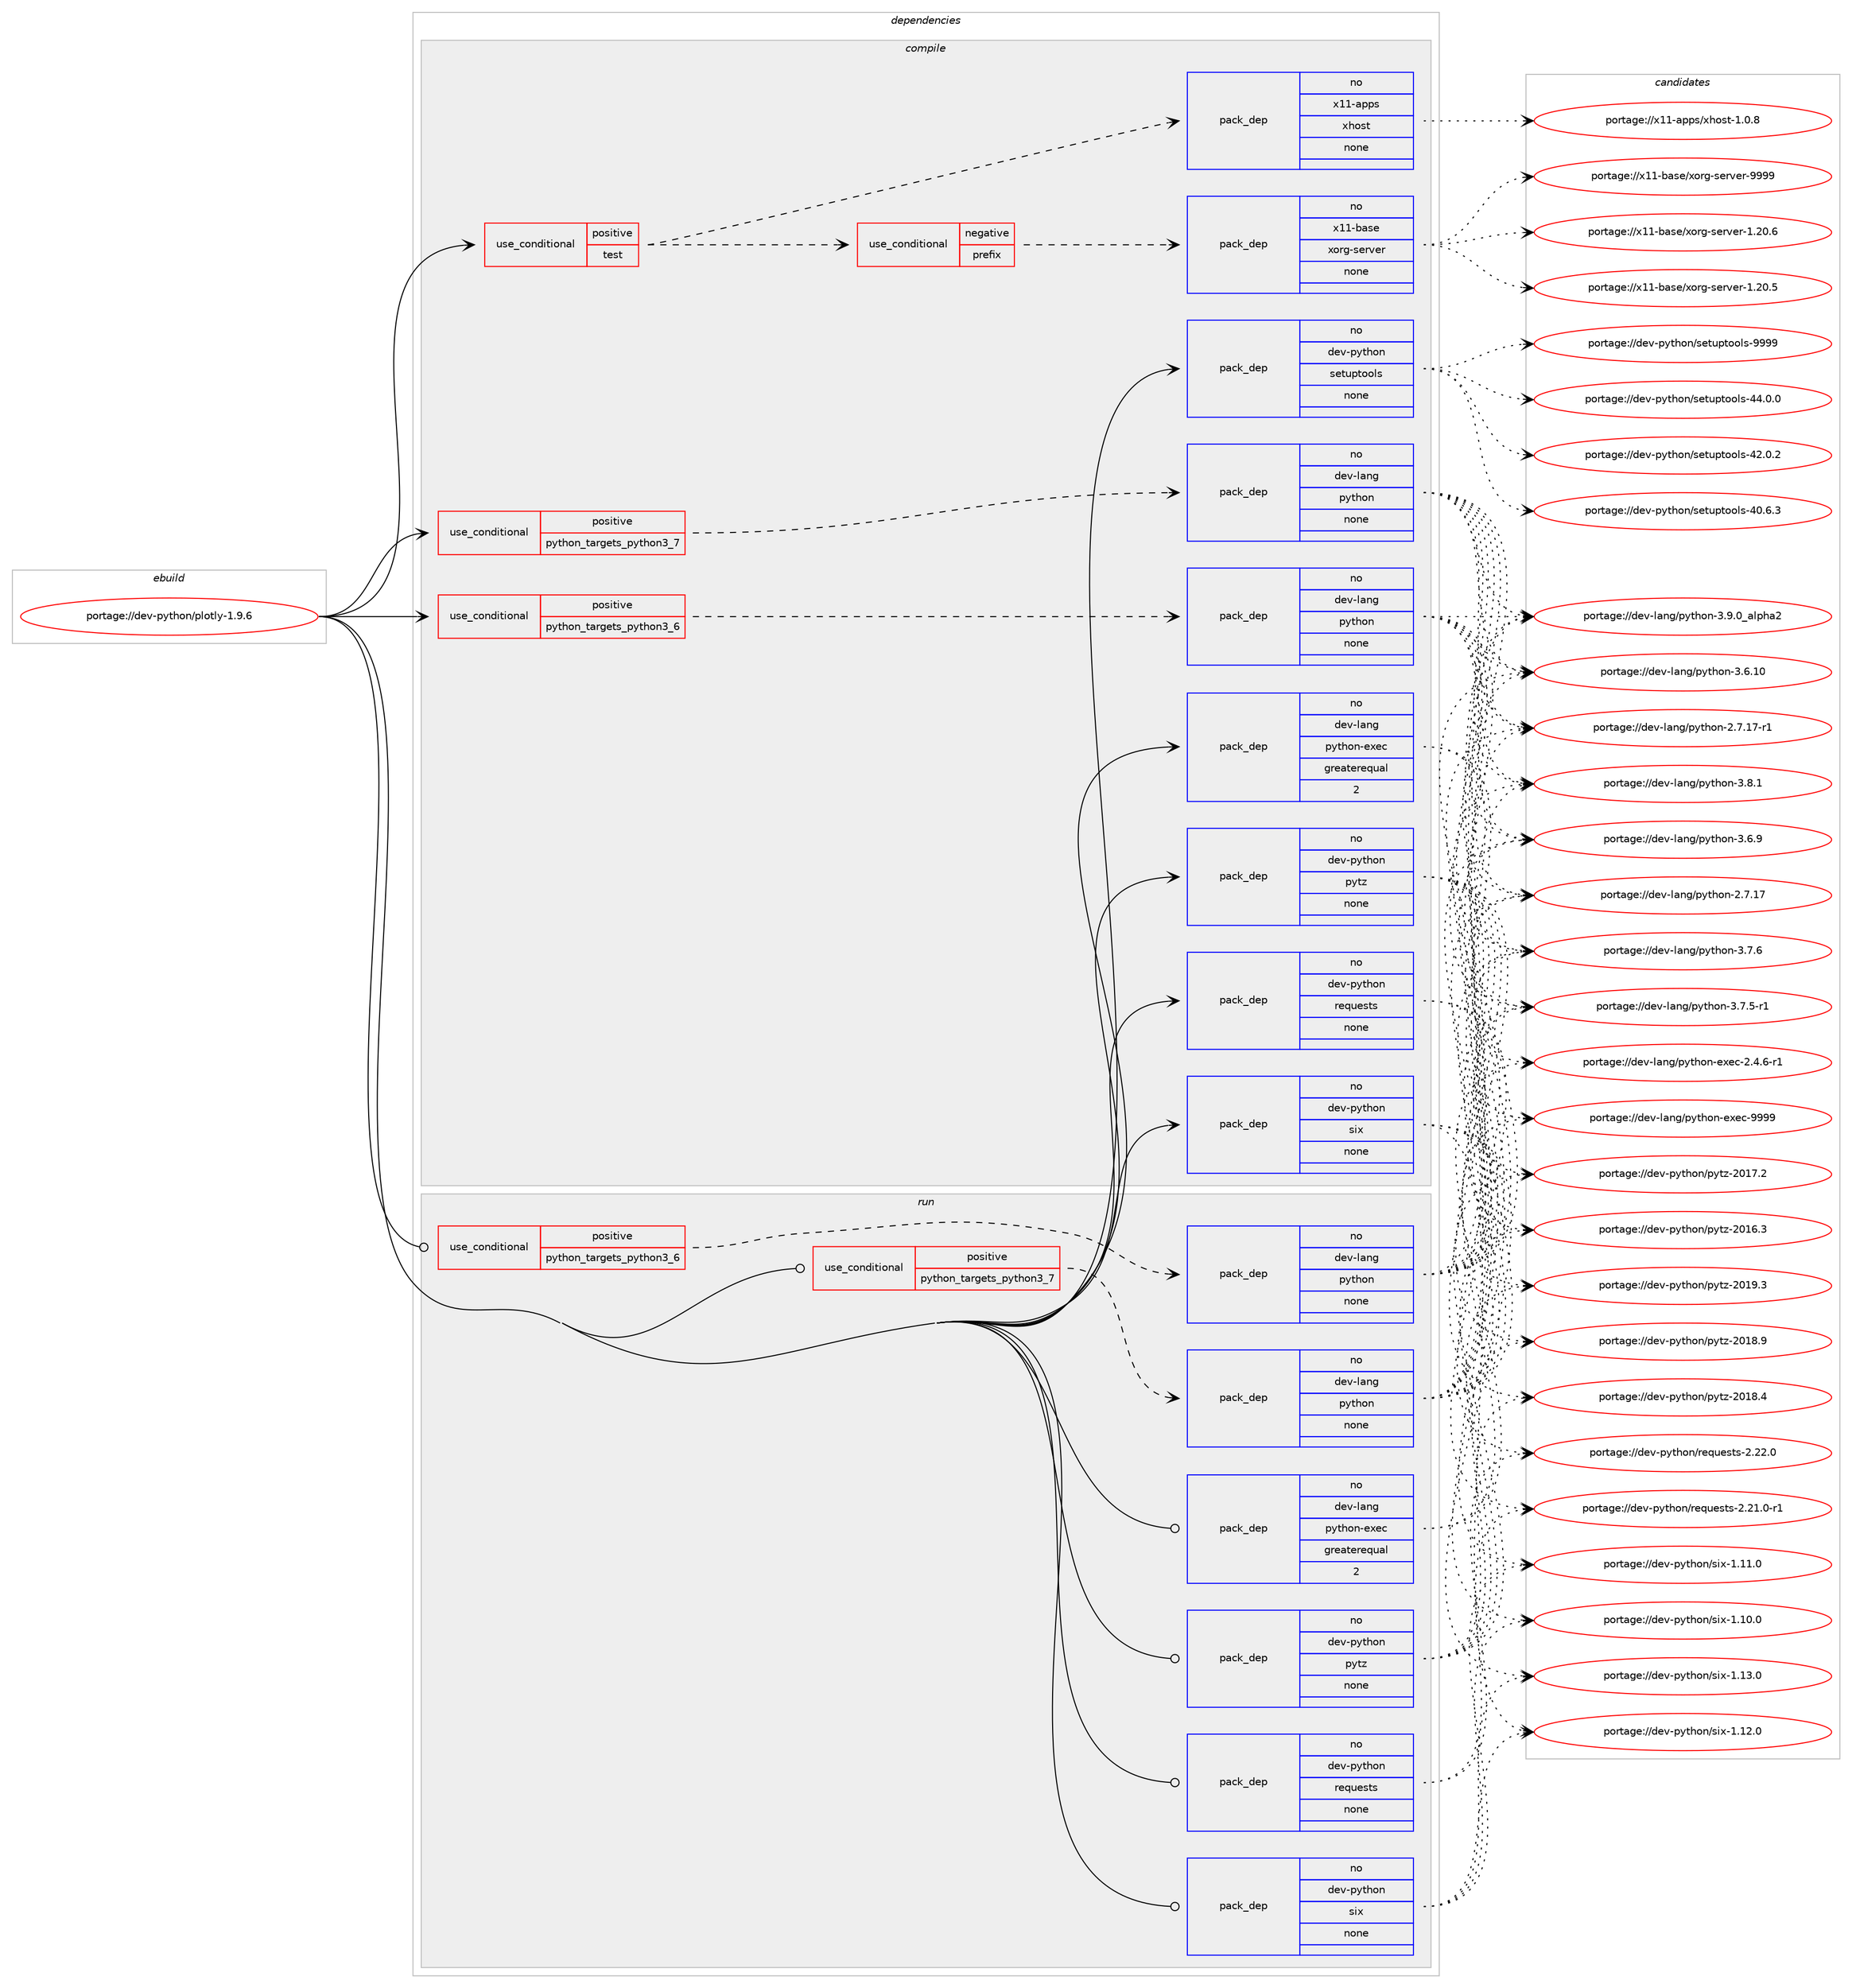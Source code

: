 digraph prolog {

# *************
# Graph options
# *************

newrank=true;
concentrate=true;
compound=true;
graph [rankdir=LR,fontname=Helvetica,fontsize=10,ranksep=1.5];#, ranksep=2.5, nodesep=0.2];
edge  [arrowhead=vee];
node  [fontname=Helvetica,fontsize=10];

# **********
# The ebuild
# **********

subgraph cluster_leftcol {
color=gray;
rank=same;
label=<<i>ebuild</i>>;
id [label="portage://dev-python/plotly-1.9.6", color=red, width=4, href="../dev-python/plotly-1.9.6.svg"];
}

# ****************
# The dependencies
# ****************

subgraph cluster_midcol {
color=gray;
label=<<i>dependencies</i>>;
subgraph cluster_compile {
fillcolor="#eeeeee";
style=filled;
label=<<i>compile</i>>;
subgraph cond110687 {
dependency441855 [label=<<TABLE BORDER="0" CELLBORDER="1" CELLSPACING="0" CELLPADDING="4"><TR><TD ROWSPAN="3" CELLPADDING="10">use_conditional</TD></TR><TR><TD>positive</TD></TR><TR><TD>python_targets_python3_6</TD></TR></TABLE>>, shape=none, color=red];
subgraph pack326226 {
dependency441856 [label=<<TABLE BORDER="0" CELLBORDER="1" CELLSPACING="0" CELLPADDING="4" WIDTH="220"><TR><TD ROWSPAN="6" CELLPADDING="30">pack_dep</TD></TR><TR><TD WIDTH="110">no</TD></TR><TR><TD>dev-lang</TD></TR><TR><TD>python</TD></TR><TR><TD>none</TD></TR><TR><TD></TD></TR></TABLE>>, shape=none, color=blue];
}
dependency441855:e -> dependency441856:w [weight=20,style="dashed",arrowhead="vee"];
}
id:e -> dependency441855:w [weight=20,style="solid",arrowhead="vee"];
subgraph cond110688 {
dependency441857 [label=<<TABLE BORDER="0" CELLBORDER="1" CELLSPACING="0" CELLPADDING="4"><TR><TD ROWSPAN="3" CELLPADDING="10">use_conditional</TD></TR><TR><TD>positive</TD></TR><TR><TD>python_targets_python3_7</TD></TR></TABLE>>, shape=none, color=red];
subgraph pack326227 {
dependency441858 [label=<<TABLE BORDER="0" CELLBORDER="1" CELLSPACING="0" CELLPADDING="4" WIDTH="220"><TR><TD ROWSPAN="6" CELLPADDING="30">pack_dep</TD></TR><TR><TD WIDTH="110">no</TD></TR><TR><TD>dev-lang</TD></TR><TR><TD>python</TD></TR><TR><TD>none</TD></TR><TR><TD></TD></TR></TABLE>>, shape=none, color=blue];
}
dependency441857:e -> dependency441858:w [weight=20,style="dashed",arrowhead="vee"];
}
id:e -> dependency441857:w [weight=20,style="solid",arrowhead="vee"];
subgraph cond110689 {
dependency441859 [label=<<TABLE BORDER="0" CELLBORDER="1" CELLSPACING="0" CELLPADDING="4"><TR><TD ROWSPAN="3" CELLPADDING="10">use_conditional</TD></TR><TR><TD>positive</TD></TR><TR><TD>test</TD></TR></TABLE>>, shape=none, color=red];
subgraph cond110690 {
dependency441860 [label=<<TABLE BORDER="0" CELLBORDER="1" CELLSPACING="0" CELLPADDING="4"><TR><TD ROWSPAN="3" CELLPADDING="10">use_conditional</TD></TR><TR><TD>negative</TD></TR><TR><TD>prefix</TD></TR></TABLE>>, shape=none, color=red];
subgraph pack326228 {
dependency441861 [label=<<TABLE BORDER="0" CELLBORDER="1" CELLSPACING="0" CELLPADDING="4" WIDTH="220"><TR><TD ROWSPAN="6" CELLPADDING="30">pack_dep</TD></TR><TR><TD WIDTH="110">no</TD></TR><TR><TD>x11-base</TD></TR><TR><TD>xorg-server</TD></TR><TR><TD>none</TD></TR><TR><TD></TD></TR></TABLE>>, shape=none, color=blue];
}
dependency441860:e -> dependency441861:w [weight=20,style="dashed",arrowhead="vee"];
}
dependency441859:e -> dependency441860:w [weight=20,style="dashed",arrowhead="vee"];
subgraph pack326229 {
dependency441862 [label=<<TABLE BORDER="0" CELLBORDER="1" CELLSPACING="0" CELLPADDING="4" WIDTH="220"><TR><TD ROWSPAN="6" CELLPADDING="30">pack_dep</TD></TR><TR><TD WIDTH="110">no</TD></TR><TR><TD>x11-apps</TD></TR><TR><TD>xhost</TD></TR><TR><TD>none</TD></TR><TR><TD></TD></TR></TABLE>>, shape=none, color=blue];
}
dependency441859:e -> dependency441862:w [weight=20,style="dashed",arrowhead="vee"];
}
id:e -> dependency441859:w [weight=20,style="solid",arrowhead="vee"];
subgraph pack326230 {
dependency441863 [label=<<TABLE BORDER="0" CELLBORDER="1" CELLSPACING="0" CELLPADDING="4" WIDTH="220"><TR><TD ROWSPAN="6" CELLPADDING="30">pack_dep</TD></TR><TR><TD WIDTH="110">no</TD></TR><TR><TD>dev-lang</TD></TR><TR><TD>python-exec</TD></TR><TR><TD>greaterequal</TD></TR><TR><TD>2</TD></TR></TABLE>>, shape=none, color=blue];
}
id:e -> dependency441863:w [weight=20,style="solid",arrowhead="vee"];
subgraph pack326231 {
dependency441864 [label=<<TABLE BORDER="0" CELLBORDER="1" CELLSPACING="0" CELLPADDING="4" WIDTH="220"><TR><TD ROWSPAN="6" CELLPADDING="30">pack_dep</TD></TR><TR><TD WIDTH="110">no</TD></TR><TR><TD>dev-python</TD></TR><TR><TD>pytz</TD></TR><TR><TD>none</TD></TR><TR><TD></TD></TR></TABLE>>, shape=none, color=blue];
}
id:e -> dependency441864:w [weight=20,style="solid",arrowhead="vee"];
subgraph pack326232 {
dependency441865 [label=<<TABLE BORDER="0" CELLBORDER="1" CELLSPACING="0" CELLPADDING="4" WIDTH="220"><TR><TD ROWSPAN="6" CELLPADDING="30">pack_dep</TD></TR><TR><TD WIDTH="110">no</TD></TR><TR><TD>dev-python</TD></TR><TR><TD>requests</TD></TR><TR><TD>none</TD></TR><TR><TD></TD></TR></TABLE>>, shape=none, color=blue];
}
id:e -> dependency441865:w [weight=20,style="solid",arrowhead="vee"];
subgraph pack326233 {
dependency441866 [label=<<TABLE BORDER="0" CELLBORDER="1" CELLSPACING="0" CELLPADDING="4" WIDTH="220"><TR><TD ROWSPAN="6" CELLPADDING="30">pack_dep</TD></TR><TR><TD WIDTH="110">no</TD></TR><TR><TD>dev-python</TD></TR><TR><TD>setuptools</TD></TR><TR><TD>none</TD></TR><TR><TD></TD></TR></TABLE>>, shape=none, color=blue];
}
id:e -> dependency441866:w [weight=20,style="solid",arrowhead="vee"];
subgraph pack326234 {
dependency441867 [label=<<TABLE BORDER="0" CELLBORDER="1" CELLSPACING="0" CELLPADDING="4" WIDTH="220"><TR><TD ROWSPAN="6" CELLPADDING="30">pack_dep</TD></TR><TR><TD WIDTH="110">no</TD></TR><TR><TD>dev-python</TD></TR><TR><TD>six</TD></TR><TR><TD>none</TD></TR><TR><TD></TD></TR></TABLE>>, shape=none, color=blue];
}
id:e -> dependency441867:w [weight=20,style="solid",arrowhead="vee"];
}
subgraph cluster_compileandrun {
fillcolor="#eeeeee";
style=filled;
label=<<i>compile and run</i>>;
}
subgraph cluster_run {
fillcolor="#eeeeee";
style=filled;
label=<<i>run</i>>;
subgraph cond110691 {
dependency441868 [label=<<TABLE BORDER="0" CELLBORDER="1" CELLSPACING="0" CELLPADDING="4"><TR><TD ROWSPAN="3" CELLPADDING="10">use_conditional</TD></TR><TR><TD>positive</TD></TR><TR><TD>python_targets_python3_6</TD></TR></TABLE>>, shape=none, color=red];
subgraph pack326235 {
dependency441869 [label=<<TABLE BORDER="0" CELLBORDER="1" CELLSPACING="0" CELLPADDING="4" WIDTH="220"><TR><TD ROWSPAN="6" CELLPADDING="30">pack_dep</TD></TR><TR><TD WIDTH="110">no</TD></TR><TR><TD>dev-lang</TD></TR><TR><TD>python</TD></TR><TR><TD>none</TD></TR><TR><TD></TD></TR></TABLE>>, shape=none, color=blue];
}
dependency441868:e -> dependency441869:w [weight=20,style="dashed",arrowhead="vee"];
}
id:e -> dependency441868:w [weight=20,style="solid",arrowhead="odot"];
subgraph cond110692 {
dependency441870 [label=<<TABLE BORDER="0" CELLBORDER="1" CELLSPACING="0" CELLPADDING="4"><TR><TD ROWSPAN="3" CELLPADDING="10">use_conditional</TD></TR><TR><TD>positive</TD></TR><TR><TD>python_targets_python3_7</TD></TR></TABLE>>, shape=none, color=red];
subgraph pack326236 {
dependency441871 [label=<<TABLE BORDER="0" CELLBORDER="1" CELLSPACING="0" CELLPADDING="4" WIDTH="220"><TR><TD ROWSPAN="6" CELLPADDING="30">pack_dep</TD></TR><TR><TD WIDTH="110">no</TD></TR><TR><TD>dev-lang</TD></TR><TR><TD>python</TD></TR><TR><TD>none</TD></TR><TR><TD></TD></TR></TABLE>>, shape=none, color=blue];
}
dependency441870:e -> dependency441871:w [weight=20,style="dashed",arrowhead="vee"];
}
id:e -> dependency441870:w [weight=20,style="solid",arrowhead="odot"];
subgraph pack326237 {
dependency441872 [label=<<TABLE BORDER="0" CELLBORDER="1" CELLSPACING="0" CELLPADDING="4" WIDTH="220"><TR><TD ROWSPAN="6" CELLPADDING="30">pack_dep</TD></TR><TR><TD WIDTH="110">no</TD></TR><TR><TD>dev-lang</TD></TR><TR><TD>python-exec</TD></TR><TR><TD>greaterequal</TD></TR><TR><TD>2</TD></TR></TABLE>>, shape=none, color=blue];
}
id:e -> dependency441872:w [weight=20,style="solid",arrowhead="odot"];
subgraph pack326238 {
dependency441873 [label=<<TABLE BORDER="0" CELLBORDER="1" CELLSPACING="0" CELLPADDING="4" WIDTH="220"><TR><TD ROWSPAN="6" CELLPADDING="30">pack_dep</TD></TR><TR><TD WIDTH="110">no</TD></TR><TR><TD>dev-python</TD></TR><TR><TD>pytz</TD></TR><TR><TD>none</TD></TR><TR><TD></TD></TR></TABLE>>, shape=none, color=blue];
}
id:e -> dependency441873:w [weight=20,style="solid",arrowhead="odot"];
subgraph pack326239 {
dependency441874 [label=<<TABLE BORDER="0" CELLBORDER="1" CELLSPACING="0" CELLPADDING="4" WIDTH="220"><TR><TD ROWSPAN="6" CELLPADDING="30">pack_dep</TD></TR><TR><TD WIDTH="110">no</TD></TR><TR><TD>dev-python</TD></TR><TR><TD>requests</TD></TR><TR><TD>none</TD></TR><TR><TD></TD></TR></TABLE>>, shape=none, color=blue];
}
id:e -> dependency441874:w [weight=20,style="solid",arrowhead="odot"];
subgraph pack326240 {
dependency441875 [label=<<TABLE BORDER="0" CELLBORDER="1" CELLSPACING="0" CELLPADDING="4" WIDTH="220"><TR><TD ROWSPAN="6" CELLPADDING="30">pack_dep</TD></TR><TR><TD WIDTH="110">no</TD></TR><TR><TD>dev-python</TD></TR><TR><TD>six</TD></TR><TR><TD>none</TD></TR><TR><TD></TD></TR></TABLE>>, shape=none, color=blue];
}
id:e -> dependency441875:w [weight=20,style="solid",arrowhead="odot"];
}
}

# **************
# The candidates
# **************

subgraph cluster_choices {
rank=same;
color=gray;
label=<<i>candidates</i>>;

subgraph choice326226 {
color=black;
nodesep=1;
choice10010111845108971101034711212111610411111045514657464895971081121049750 [label="portage://dev-lang/python-3.9.0_alpha2", color=red, width=4,href="../dev-lang/python-3.9.0_alpha2.svg"];
choice100101118451089711010347112121116104111110455146564649 [label="portage://dev-lang/python-3.8.1", color=red, width=4,href="../dev-lang/python-3.8.1.svg"];
choice100101118451089711010347112121116104111110455146554654 [label="portage://dev-lang/python-3.7.6", color=red, width=4,href="../dev-lang/python-3.7.6.svg"];
choice1001011184510897110103471121211161041111104551465546534511449 [label="portage://dev-lang/python-3.7.5-r1", color=red, width=4,href="../dev-lang/python-3.7.5-r1.svg"];
choice100101118451089711010347112121116104111110455146544657 [label="portage://dev-lang/python-3.6.9", color=red, width=4,href="../dev-lang/python-3.6.9.svg"];
choice10010111845108971101034711212111610411111045514654464948 [label="portage://dev-lang/python-3.6.10", color=red, width=4,href="../dev-lang/python-3.6.10.svg"];
choice100101118451089711010347112121116104111110455046554649554511449 [label="portage://dev-lang/python-2.7.17-r1", color=red, width=4,href="../dev-lang/python-2.7.17-r1.svg"];
choice10010111845108971101034711212111610411111045504655464955 [label="portage://dev-lang/python-2.7.17", color=red, width=4,href="../dev-lang/python-2.7.17.svg"];
dependency441856:e -> choice10010111845108971101034711212111610411111045514657464895971081121049750:w [style=dotted,weight="100"];
dependency441856:e -> choice100101118451089711010347112121116104111110455146564649:w [style=dotted,weight="100"];
dependency441856:e -> choice100101118451089711010347112121116104111110455146554654:w [style=dotted,weight="100"];
dependency441856:e -> choice1001011184510897110103471121211161041111104551465546534511449:w [style=dotted,weight="100"];
dependency441856:e -> choice100101118451089711010347112121116104111110455146544657:w [style=dotted,weight="100"];
dependency441856:e -> choice10010111845108971101034711212111610411111045514654464948:w [style=dotted,weight="100"];
dependency441856:e -> choice100101118451089711010347112121116104111110455046554649554511449:w [style=dotted,weight="100"];
dependency441856:e -> choice10010111845108971101034711212111610411111045504655464955:w [style=dotted,weight="100"];
}
subgraph choice326227 {
color=black;
nodesep=1;
choice10010111845108971101034711212111610411111045514657464895971081121049750 [label="portage://dev-lang/python-3.9.0_alpha2", color=red, width=4,href="../dev-lang/python-3.9.0_alpha2.svg"];
choice100101118451089711010347112121116104111110455146564649 [label="portage://dev-lang/python-3.8.1", color=red, width=4,href="../dev-lang/python-3.8.1.svg"];
choice100101118451089711010347112121116104111110455146554654 [label="portage://dev-lang/python-3.7.6", color=red, width=4,href="../dev-lang/python-3.7.6.svg"];
choice1001011184510897110103471121211161041111104551465546534511449 [label="portage://dev-lang/python-3.7.5-r1", color=red, width=4,href="../dev-lang/python-3.7.5-r1.svg"];
choice100101118451089711010347112121116104111110455146544657 [label="portage://dev-lang/python-3.6.9", color=red, width=4,href="../dev-lang/python-3.6.9.svg"];
choice10010111845108971101034711212111610411111045514654464948 [label="portage://dev-lang/python-3.6.10", color=red, width=4,href="../dev-lang/python-3.6.10.svg"];
choice100101118451089711010347112121116104111110455046554649554511449 [label="portage://dev-lang/python-2.7.17-r1", color=red, width=4,href="../dev-lang/python-2.7.17-r1.svg"];
choice10010111845108971101034711212111610411111045504655464955 [label="portage://dev-lang/python-2.7.17", color=red, width=4,href="../dev-lang/python-2.7.17.svg"];
dependency441858:e -> choice10010111845108971101034711212111610411111045514657464895971081121049750:w [style=dotted,weight="100"];
dependency441858:e -> choice100101118451089711010347112121116104111110455146564649:w [style=dotted,weight="100"];
dependency441858:e -> choice100101118451089711010347112121116104111110455146554654:w [style=dotted,weight="100"];
dependency441858:e -> choice1001011184510897110103471121211161041111104551465546534511449:w [style=dotted,weight="100"];
dependency441858:e -> choice100101118451089711010347112121116104111110455146544657:w [style=dotted,weight="100"];
dependency441858:e -> choice10010111845108971101034711212111610411111045514654464948:w [style=dotted,weight="100"];
dependency441858:e -> choice100101118451089711010347112121116104111110455046554649554511449:w [style=dotted,weight="100"];
dependency441858:e -> choice10010111845108971101034711212111610411111045504655464955:w [style=dotted,weight="100"];
}
subgraph choice326228 {
color=black;
nodesep=1;
choice120494945989711510147120111114103451151011141181011144557575757 [label="portage://x11-base/xorg-server-9999", color=red, width=4,href="../x11-base/xorg-server-9999.svg"];
choice1204949459897115101471201111141034511510111411810111445494650484654 [label="portage://x11-base/xorg-server-1.20.6", color=red, width=4,href="../x11-base/xorg-server-1.20.6.svg"];
choice1204949459897115101471201111141034511510111411810111445494650484653 [label="portage://x11-base/xorg-server-1.20.5", color=red, width=4,href="../x11-base/xorg-server-1.20.5.svg"];
dependency441861:e -> choice120494945989711510147120111114103451151011141181011144557575757:w [style=dotted,weight="100"];
dependency441861:e -> choice1204949459897115101471201111141034511510111411810111445494650484654:w [style=dotted,weight="100"];
dependency441861:e -> choice1204949459897115101471201111141034511510111411810111445494650484653:w [style=dotted,weight="100"];
}
subgraph choice326229 {
color=black;
nodesep=1;
choice1204949459711211211547120104111115116454946484656 [label="portage://x11-apps/xhost-1.0.8", color=red, width=4,href="../x11-apps/xhost-1.0.8.svg"];
dependency441862:e -> choice1204949459711211211547120104111115116454946484656:w [style=dotted,weight="100"];
}
subgraph choice326230 {
color=black;
nodesep=1;
choice10010111845108971101034711212111610411111045101120101994557575757 [label="portage://dev-lang/python-exec-9999", color=red, width=4,href="../dev-lang/python-exec-9999.svg"];
choice10010111845108971101034711212111610411111045101120101994550465246544511449 [label="portage://dev-lang/python-exec-2.4.6-r1", color=red, width=4,href="../dev-lang/python-exec-2.4.6-r1.svg"];
dependency441863:e -> choice10010111845108971101034711212111610411111045101120101994557575757:w [style=dotted,weight="100"];
dependency441863:e -> choice10010111845108971101034711212111610411111045101120101994550465246544511449:w [style=dotted,weight="100"];
}
subgraph choice326231 {
color=black;
nodesep=1;
choice100101118451121211161041111104711212111612245504849574651 [label="portage://dev-python/pytz-2019.3", color=red, width=4,href="../dev-python/pytz-2019.3.svg"];
choice100101118451121211161041111104711212111612245504849564657 [label="portage://dev-python/pytz-2018.9", color=red, width=4,href="../dev-python/pytz-2018.9.svg"];
choice100101118451121211161041111104711212111612245504849564652 [label="portage://dev-python/pytz-2018.4", color=red, width=4,href="../dev-python/pytz-2018.4.svg"];
choice100101118451121211161041111104711212111612245504849554650 [label="portage://dev-python/pytz-2017.2", color=red, width=4,href="../dev-python/pytz-2017.2.svg"];
choice100101118451121211161041111104711212111612245504849544651 [label="portage://dev-python/pytz-2016.3", color=red, width=4,href="../dev-python/pytz-2016.3.svg"];
dependency441864:e -> choice100101118451121211161041111104711212111612245504849574651:w [style=dotted,weight="100"];
dependency441864:e -> choice100101118451121211161041111104711212111612245504849564657:w [style=dotted,weight="100"];
dependency441864:e -> choice100101118451121211161041111104711212111612245504849564652:w [style=dotted,weight="100"];
dependency441864:e -> choice100101118451121211161041111104711212111612245504849554650:w [style=dotted,weight="100"];
dependency441864:e -> choice100101118451121211161041111104711212111612245504849544651:w [style=dotted,weight="100"];
}
subgraph choice326232 {
color=black;
nodesep=1;
choice100101118451121211161041111104711410111311710111511611545504650504648 [label="portage://dev-python/requests-2.22.0", color=red, width=4,href="../dev-python/requests-2.22.0.svg"];
choice1001011184511212111610411111047114101113117101115116115455046504946484511449 [label="portage://dev-python/requests-2.21.0-r1", color=red, width=4,href="../dev-python/requests-2.21.0-r1.svg"];
dependency441865:e -> choice100101118451121211161041111104711410111311710111511611545504650504648:w [style=dotted,weight="100"];
dependency441865:e -> choice1001011184511212111610411111047114101113117101115116115455046504946484511449:w [style=dotted,weight="100"];
}
subgraph choice326233 {
color=black;
nodesep=1;
choice10010111845112121116104111110471151011161171121161111111081154557575757 [label="portage://dev-python/setuptools-9999", color=red, width=4,href="../dev-python/setuptools-9999.svg"];
choice100101118451121211161041111104711510111611711211611111110811545525246484648 [label="portage://dev-python/setuptools-44.0.0", color=red, width=4,href="../dev-python/setuptools-44.0.0.svg"];
choice100101118451121211161041111104711510111611711211611111110811545525046484650 [label="portage://dev-python/setuptools-42.0.2", color=red, width=4,href="../dev-python/setuptools-42.0.2.svg"];
choice100101118451121211161041111104711510111611711211611111110811545524846544651 [label="portage://dev-python/setuptools-40.6.3", color=red, width=4,href="../dev-python/setuptools-40.6.3.svg"];
dependency441866:e -> choice10010111845112121116104111110471151011161171121161111111081154557575757:w [style=dotted,weight="100"];
dependency441866:e -> choice100101118451121211161041111104711510111611711211611111110811545525246484648:w [style=dotted,weight="100"];
dependency441866:e -> choice100101118451121211161041111104711510111611711211611111110811545525046484650:w [style=dotted,weight="100"];
dependency441866:e -> choice100101118451121211161041111104711510111611711211611111110811545524846544651:w [style=dotted,weight="100"];
}
subgraph choice326234 {
color=black;
nodesep=1;
choice100101118451121211161041111104711510512045494649514648 [label="portage://dev-python/six-1.13.0", color=red, width=4,href="../dev-python/six-1.13.0.svg"];
choice100101118451121211161041111104711510512045494649504648 [label="portage://dev-python/six-1.12.0", color=red, width=4,href="../dev-python/six-1.12.0.svg"];
choice100101118451121211161041111104711510512045494649494648 [label="portage://dev-python/six-1.11.0", color=red, width=4,href="../dev-python/six-1.11.0.svg"];
choice100101118451121211161041111104711510512045494649484648 [label="portage://dev-python/six-1.10.0", color=red, width=4,href="../dev-python/six-1.10.0.svg"];
dependency441867:e -> choice100101118451121211161041111104711510512045494649514648:w [style=dotted,weight="100"];
dependency441867:e -> choice100101118451121211161041111104711510512045494649504648:w [style=dotted,weight="100"];
dependency441867:e -> choice100101118451121211161041111104711510512045494649494648:w [style=dotted,weight="100"];
dependency441867:e -> choice100101118451121211161041111104711510512045494649484648:w [style=dotted,weight="100"];
}
subgraph choice326235 {
color=black;
nodesep=1;
choice10010111845108971101034711212111610411111045514657464895971081121049750 [label="portage://dev-lang/python-3.9.0_alpha2", color=red, width=4,href="../dev-lang/python-3.9.0_alpha2.svg"];
choice100101118451089711010347112121116104111110455146564649 [label="portage://dev-lang/python-3.8.1", color=red, width=4,href="../dev-lang/python-3.8.1.svg"];
choice100101118451089711010347112121116104111110455146554654 [label="portage://dev-lang/python-3.7.6", color=red, width=4,href="../dev-lang/python-3.7.6.svg"];
choice1001011184510897110103471121211161041111104551465546534511449 [label="portage://dev-lang/python-3.7.5-r1", color=red, width=4,href="../dev-lang/python-3.7.5-r1.svg"];
choice100101118451089711010347112121116104111110455146544657 [label="portage://dev-lang/python-3.6.9", color=red, width=4,href="../dev-lang/python-3.6.9.svg"];
choice10010111845108971101034711212111610411111045514654464948 [label="portage://dev-lang/python-3.6.10", color=red, width=4,href="../dev-lang/python-3.6.10.svg"];
choice100101118451089711010347112121116104111110455046554649554511449 [label="portage://dev-lang/python-2.7.17-r1", color=red, width=4,href="../dev-lang/python-2.7.17-r1.svg"];
choice10010111845108971101034711212111610411111045504655464955 [label="portage://dev-lang/python-2.7.17", color=red, width=4,href="../dev-lang/python-2.7.17.svg"];
dependency441869:e -> choice10010111845108971101034711212111610411111045514657464895971081121049750:w [style=dotted,weight="100"];
dependency441869:e -> choice100101118451089711010347112121116104111110455146564649:w [style=dotted,weight="100"];
dependency441869:e -> choice100101118451089711010347112121116104111110455146554654:w [style=dotted,weight="100"];
dependency441869:e -> choice1001011184510897110103471121211161041111104551465546534511449:w [style=dotted,weight="100"];
dependency441869:e -> choice100101118451089711010347112121116104111110455146544657:w [style=dotted,weight="100"];
dependency441869:e -> choice10010111845108971101034711212111610411111045514654464948:w [style=dotted,weight="100"];
dependency441869:e -> choice100101118451089711010347112121116104111110455046554649554511449:w [style=dotted,weight="100"];
dependency441869:e -> choice10010111845108971101034711212111610411111045504655464955:w [style=dotted,weight="100"];
}
subgraph choice326236 {
color=black;
nodesep=1;
choice10010111845108971101034711212111610411111045514657464895971081121049750 [label="portage://dev-lang/python-3.9.0_alpha2", color=red, width=4,href="../dev-lang/python-3.9.0_alpha2.svg"];
choice100101118451089711010347112121116104111110455146564649 [label="portage://dev-lang/python-3.8.1", color=red, width=4,href="../dev-lang/python-3.8.1.svg"];
choice100101118451089711010347112121116104111110455146554654 [label="portage://dev-lang/python-3.7.6", color=red, width=4,href="../dev-lang/python-3.7.6.svg"];
choice1001011184510897110103471121211161041111104551465546534511449 [label="portage://dev-lang/python-3.7.5-r1", color=red, width=4,href="../dev-lang/python-3.7.5-r1.svg"];
choice100101118451089711010347112121116104111110455146544657 [label="portage://dev-lang/python-3.6.9", color=red, width=4,href="../dev-lang/python-3.6.9.svg"];
choice10010111845108971101034711212111610411111045514654464948 [label="portage://dev-lang/python-3.6.10", color=red, width=4,href="../dev-lang/python-3.6.10.svg"];
choice100101118451089711010347112121116104111110455046554649554511449 [label="portage://dev-lang/python-2.7.17-r1", color=red, width=4,href="../dev-lang/python-2.7.17-r1.svg"];
choice10010111845108971101034711212111610411111045504655464955 [label="portage://dev-lang/python-2.7.17", color=red, width=4,href="../dev-lang/python-2.7.17.svg"];
dependency441871:e -> choice10010111845108971101034711212111610411111045514657464895971081121049750:w [style=dotted,weight="100"];
dependency441871:e -> choice100101118451089711010347112121116104111110455146564649:w [style=dotted,weight="100"];
dependency441871:e -> choice100101118451089711010347112121116104111110455146554654:w [style=dotted,weight="100"];
dependency441871:e -> choice1001011184510897110103471121211161041111104551465546534511449:w [style=dotted,weight="100"];
dependency441871:e -> choice100101118451089711010347112121116104111110455146544657:w [style=dotted,weight="100"];
dependency441871:e -> choice10010111845108971101034711212111610411111045514654464948:w [style=dotted,weight="100"];
dependency441871:e -> choice100101118451089711010347112121116104111110455046554649554511449:w [style=dotted,weight="100"];
dependency441871:e -> choice10010111845108971101034711212111610411111045504655464955:w [style=dotted,weight="100"];
}
subgraph choice326237 {
color=black;
nodesep=1;
choice10010111845108971101034711212111610411111045101120101994557575757 [label="portage://dev-lang/python-exec-9999", color=red, width=4,href="../dev-lang/python-exec-9999.svg"];
choice10010111845108971101034711212111610411111045101120101994550465246544511449 [label="portage://dev-lang/python-exec-2.4.6-r1", color=red, width=4,href="../dev-lang/python-exec-2.4.6-r1.svg"];
dependency441872:e -> choice10010111845108971101034711212111610411111045101120101994557575757:w [style=dotted,weight="100"];
dependency441872:e -> choice10010111845108971101034711212111610411111045101120101994550465246544511449:w [style=dotted,weight="100"];
}
subgraph choice326238 {
color=black;
nodesep=1;
choice100101118451121211161041111104711212111612245504849574651 [label="portage://dev-python/pytz-2019.3", color=red, width=4,href="../dev-python/pytz-2019.3.svg"];
choice100101118451121211161041111104711212111612245504849564657 [label="portage://dev-python/pytz-2018.9", color=red, width=4,href="../dev-python/pytz-2018.9.svg"];
choice100101118451121211161041111104711212111612245504849564652 [label="portage://dev-python/pytz-2018.4", color=red, width=4,href="../dev-python/pytz-2018.4.svg"];
choice100101118451121211161041111104711212111612245504849554650 [label="portage://dev-python/pytz-2017.2", color=red, width=4,href="../dev-python/pytz-2017.2.svg"];
choice100101118451121211161041111104711212111612245504849544651 [label="portage://dev-python/pytz-2016.3", color=red, width=4,href="../dev-python/pytz-2016.3.svg"];
dependency441873:e -> choice100101118451121211161041111104711212111612245504849574651:w [style=dotted,weight="100"];
dependency441873:e -> choice100101118451121211161041111104711212111612245504849564657:w [style=dotted,weight="100"];
dependency441873:e -> choice100101118451121211161041111104711212111612245504849564652:w [style=dotted,weight="100"];
dependency441873:e -> choice100101118451121211161041111104711212111612245504849554650:w [style=dotted,weight="100"];
dependency441873:e -> choice100101118451121211161041111104711212111612245504849544651:w [style=dotted,weight="100"];
}
subgraph choice326239 {
color=black;
nodesep=1;
choice100101118451121211161041111104711410111311710111511611545504650504648 [label="portage://dev-python/requests-2.22.0", color=red, width=4,href="../dev-python/requests-2.22.0.svg"];
choice1001011184511212111610411111047114101113117101115116115455046504946484511449 [label="portage://dev-python/requests-2.21.0-r1", color=red, width=4,href="../dev-python/requests-2.21.0-r1.svg"];
dependency441874:e -> choice100101118451121211161041111104711410111311710111511611545504650504648:w [style=dotted,weight="100"];
dependency441874:e -> choice1001011184511212111610411111047114101113117101115116115455046504946484511449:w [style=dotted,weight="100"];
}
subgraph choice326240 {
color=black;
nodesep=1;
choice100101118451121211161041111104711510512045494649514648 [label="portage://dev-python/six-1.13.0", color=red, width=4,href="../dev-python/six-1.13.0.svg"];
choice100101118451121211161041111104711510512045494649504648 [label="portage://dev-python/six-1.12.0", color=red, width=4,href="../dev-python/six-1.12.0.svg"];
choice100101118451121211161041111104711510512045494649494648 [label="portage://dev-python/six-1.11.0", color=red, width=4,href="../dev-python/six-1.11.0.svg"];
choice100101118451121211161041111104711510512045494649484648 [label="portage://dev-python/six-1.10.0", color=red, width=4,href="../dev-python/six-1.10.0.svg"];
dependency441875:e -> choice100101118451121211161041111104711510512045494649514648:w [style=dotted,weight="100"];
dependency441875:e -> choice100101118451121211161041111104711510512045494649504648:w [style=dotted,weight="100"];
dependency441875:e -> choice100101118451121211161041111104711510512045494649494648:w [style=dotted,weight="100"];
dependency441875:e -> choice100101118451121211161041111104711510512045494649484648:w [style=dotted,weight="100"];
}
}

}

